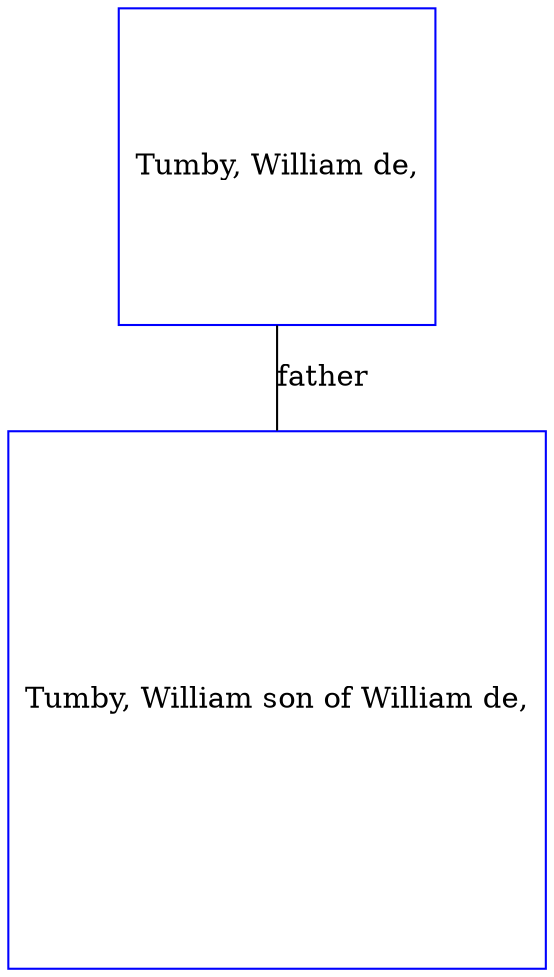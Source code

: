 digraph D {
    edge [dir=none];    node [shape=box];    "009167"   [label="Tumby, William son of William de,", shape=box, regular=1, color="blue"] ;
"009168"   [label="Tumby, William de,", shape=box, regular=1, color="blue"] ;
009168->009167 [label="father",arrowsize=0.0]; 
}